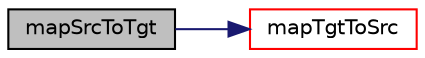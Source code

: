 digraph "mapSrcToTgt"
{
  bgcolor="transparent";
  edge [fontname="Helvetica",fontsize="10",labelfontname="Helvetica",labelfontsize="10"];
  node [fontname="Helvetica",fontsize="10",shape=record];
  rankdir="LR";
  Node1 [label="mapSrcToTgt",height=0.2,width=0.4,color="black", fillcolor="grey75", style="filled", fontcolor="black"];
  Node1 -> Node2 [color="midnightblue",fontsize="10",style="solid",fontname="Helvetica"];
  Node2 [label="mapTgtToSrc",height=0.2,width=0.4,color="red",URL="$a01515.html#a484ed3857b0a46c4e8c2652d3b368561",tooltip="Map field from tgt to src mesh with defined operation. "];
}
